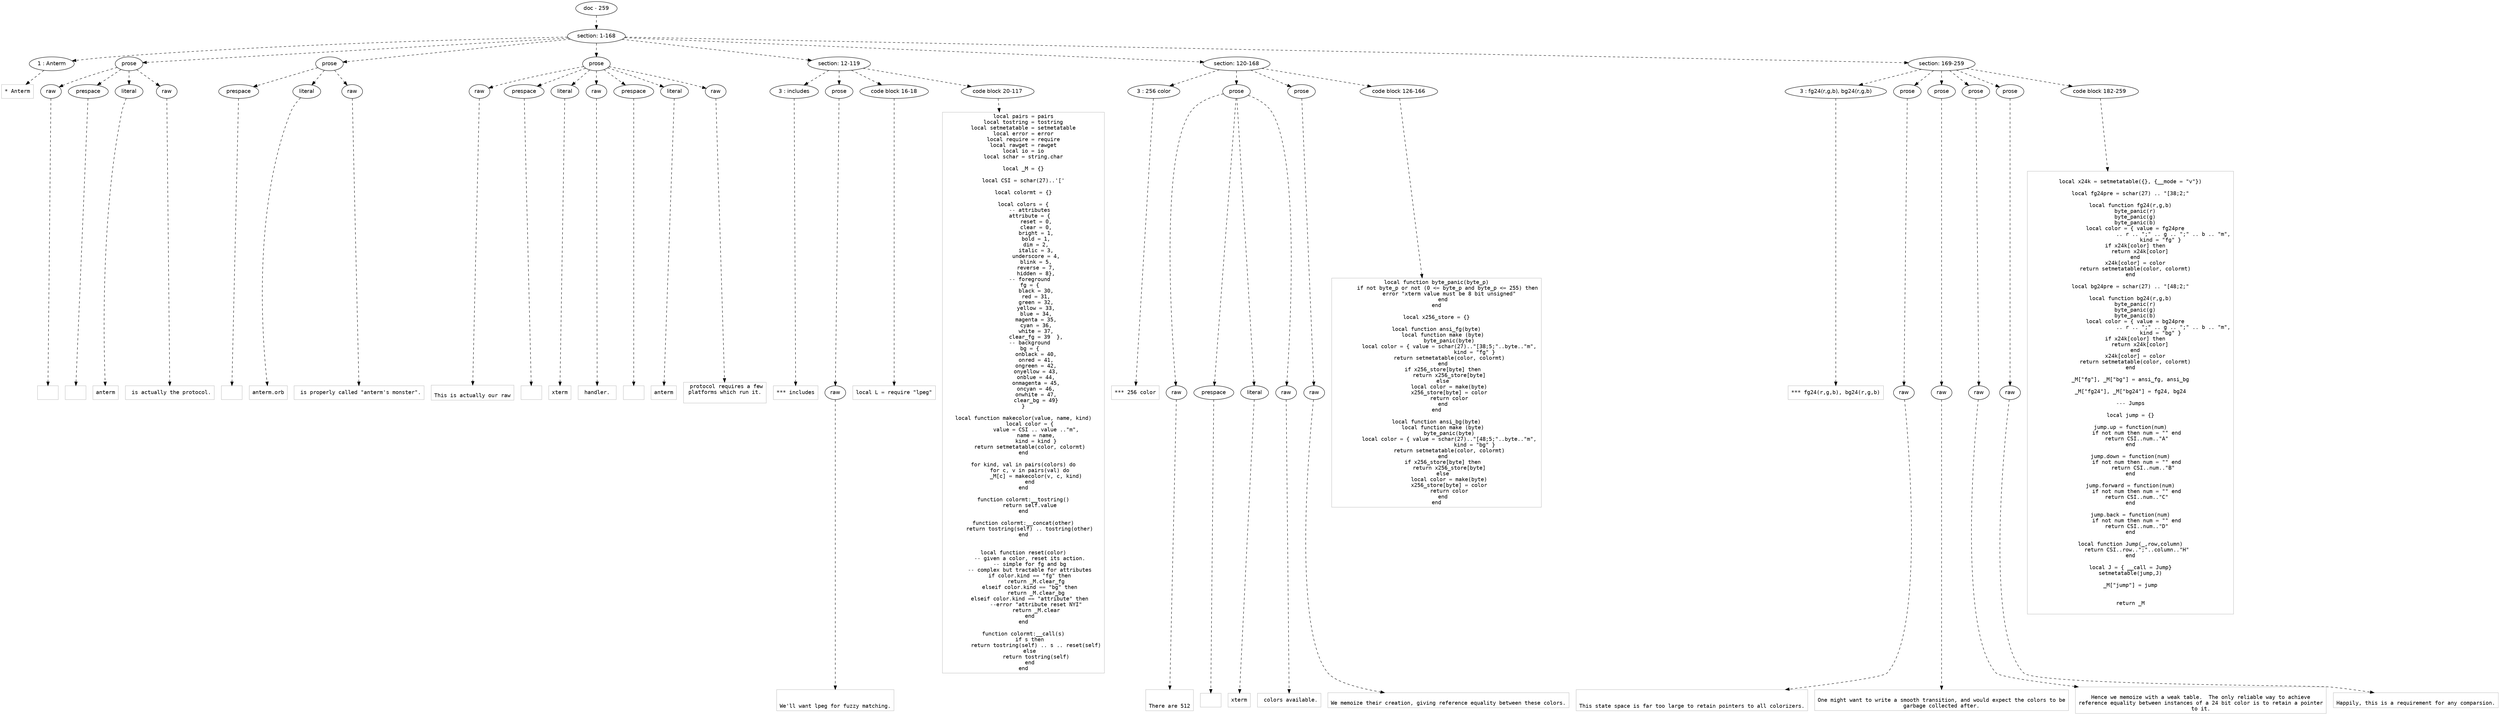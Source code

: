 digraph lpegNode {

node [fontname=Helvetica]
edge [style=dashed]

doc_0 [label="doc - 259"]


doc_0 -> { section_1}
{rank=same; section_1}

section_1 [label="section: 1-168"]


// END RANK doc_0

section_1 -> { header_2 prose_3 prose_4 prose_5 section_6 section_7 section_8}
{rank=same; header_2 prose_3 prose_4 prose_5 section_6 section_7 section_8}

header_2 [label="1 : Anterm"]

prose_3 [label="prose"]

prose_4 [label="prose"]

prose_5 [label="prose"]

section_6 [label="section: 12-119"]

section_7 [label="section: 120-168"]

section_8 [label="section: 169-259"]


// END RANK section_1

header_2 -> leaf_9
leaf_9  [color=Gray,shape=rectangle,fontname=Inconsolata,label="* Anterm"]
// END RANK header_2

prose_3 -> { raw_10 prespace_11 literal_12 raw_13}
{rank=same; raw_10 prespace_11 literal_12 raw_13}

raw_10 [label="raw"]

prespace_11 [label="prespace"]

literal_12 [label="literal"]

raw_13 [label="raw"]


// END RANK prose_3

raw_10 -> leaf_14
leaf_14  [color=Gray,shape=rectangle,fontname=Inconsolata,label="
"]
// END RANK raw_10

prespace_11 -> leaf_15
leaf_15  [color=Gray,shape=rectangle,fontname=Inconsolata,label=""]
// END RANK prespace_11

literal_12 -> leaf_16
leaf_16  [color=Gray,shape=rectangle,fontname=Inconsolata,label="anterm"]
// END RANK literal_12

raw_13 -> leaf_17
leaf_17  [color=Gray,shape=rectangle,fontname=Inconsolata,label=" is actually the protocol.
"]
// END RANK raw_13

prose_4 -> { prespace_18 literal_19 raw_20}
{rank=same; prespace_18 literal_19 raw_20}

prespace_18 [label="prespace"]

literal_19 [label="literal"]

raw_20 [label="raw"]


// END RANK prose_4

prespace_18 -> leaf_21
leaf_21  [color=Gray,shape=rectangle,fontname=Inconsolata,label=""]
// END RANK prespace_18

literal_19 -> leaf_22
leaf_22  [color=Gray,shape=rectangle,fontname=Inconsolata,label="anterm.orb"]
// END RANK literal_19

raw_20 -> leaf_23
leaf_23  [color=Gray,shape=rectangle,fontname=Inconsolata,label=" is properly called \"anterm's monster\".
"]
// END RANK raw_20

prose_5 -> { raw_24 prespace_25 literal_26 raw_27 prespace_28 literal_29 raw_30}
{rank=same; raw_24 prespace_25 literal_26 raw_27 prespace_28 literal_29 raw_30}

raw_24 [label="raw"]

prespace_25 [label="prespace"]

literal_26 [label="literal"]

raw_27 [label="raw"]

prespace_28 [label="prespace"]

literal_29 [label="literal"]

raw_30 [label="raw"]


// END RANK prose_5

raw_24 -> leaf_31
leaf_31  [color=Gray,shape=rectangle,fontname=Inconsolata,label="
This is actually our raw"]
// END RANK raw_24

prespace_25 -> leaf_32
leaf_32  [color=Gray,shape=rectangle,fontname=Inconsolata,label=" "]
// END RANK prespace_25

literal_26 -> leaf_33
leaf_33  [color=Gray,shape=rectangle,fontname=Inconsolata,label="xterm"]
// END RANK literal_26

raw_27 -> leaf_34
leaf_34  [color=Gray,shape=rectangle,fontname=Inconsolata,label=" handler. "]
// END RANK raw_27

prespace_28 -> leaf_35
leaf_35  [color=Gray,shape=rectangle,fontname=Inconsolata,label=" "]
// END RANK prespace_28

literal_29 -> leaf_36
leaf_36  [color=Gray,shape=rectangle,fontname=Inconsolata,label="anterm"]
// END RANK literal_29

raw_30 -> leaf_37
leaf_37  [color=Gray,shape=rectangle,fontname=Inconsolata,label=" protocol requires a few
platforms which run it.

"]
// END RANK raw_30

section_6 -> { header_38 prose_39 codeblock_40 codeblock_41}
{rank=same; header_38 prose_39 codeblock_40 codeblock_41}

header_38 [label="3 : includes"]

prose_39 [label="prose"]

codeblock_40 [label="code block 16-18"]

codeblock_41 [label="code block 20-117"]


// END RANK section_6

header_38 -> leaf_42
leaf_42  [color=Gray,shape=rectangle,fontname=Inconsolata,label="*** includes"]
// END RANK header_38

prose_39 -> { raw_43}
{rank=same; raw_43}

raw_43 [label="raw"]


// END RANK prose_39

raw_43 -> leaf_44
leaf_44  [color=Gray,shape=rectangle,fontname=Inconsolata,label="

We'll want lpeg for fuzzy matching.
"]
// END RANK raw_43

codeblock_40 -> leaf_45
leaf_45  [color=Gray,shape=rectangle,fontname=Inconsolata,label="local L = require \"lpeg\""]
// END RANK codeblock_40

codeblock_41 -> leaf_46
leaf_46  [color=Gray,shape=rectangle,fontname=Inconsolata,label="local pairs = pairs
local tostring = tostring
local setmetatable = setmetatable
local error = error
local require = require
local rawget = rawget
local io = io
local schar = string.char

local _M = {}

local CSI = schar(27)..'['

local colormt = {}

local colors = {
    -- attributes
    attribute = {
        reset = 0,
        clear = 0,
        bright = 1,
        bold = 1,
        dim = 2,
        italic = 3,
        underscore = 4,
        blink = 5,
        reverse = 7,
        hidden = 8},
    -- foreground
    fg = {
        black = 30,
        red = 31,
        green = 32,
        yellow = 33,
        blue = 34,
        magenta = 35,
        cyan = 36,
        white = 37,
        clear_fg = 39  },
    -- background
    bg = {
        onblack = 40,
        onred = 41,
        ongreen = 42,
        onyellow = 43,
        onblue = 44,
        onmagenta = 45,
        oncyan = 46,
        onwhite = 47,
        clear_bg = 49}
}

local function makecolor(value, name, kind)
    local color = {
        value = CSI .. value ..\"m\",
        name = name,
        kind = kind }
    return setmetatable(color, colormt)
end

for kind, val in pairs(colors) do
    for c, v in pairs(val) do
        _M[c] = makecolor(v, c, kind)
    end
end

function colormt:__tostring()
    return self.value
end

function colormt:__concat(other)
    return tostring(self) .. tostring(other)
end


local function reset(color)
    -- given a color, reset its action.
    -- simple for fg and bg
    -- complex but tractable for attributes
    if color.kind == \"fg\" then
        return _M.clear_fg
    elseif color.kind == \"bg\" then
        return _M.clear_bg
    elseif color.kind == \"attribute\" then
        --error \"attribute reset NYI\"
        return _M.clear
    end
end

function colormt:__call(s)
    if s then
        return tostring(self) .. s .. reset(self)
    else
        return tostring(self)
    end
end"]
// END RANK codeblock_41

section_7 -> { header_47 prose_48 prose_49 codeblock_50}
{rank=same; header_47 prose_48 prose_49 codeblock_50}

header_47 [label="3 : 256 color"]

prose_48 [label="prose"]

prose_49 [label="prose"]

codeblock_50 [label="code block 126-166"]


// END RANK section_7

header_47 -> leaf_51
leaf_51  [color=Gray,shape=rectangle,fontname=Inconsolata,label="*** 256 color"]
// END RANK header_47

prose_48 -> { raw_52 prespace_53 literal_54 raw_55}
{rank=same; raw_52 prespace_53 literal_54 raw_55}

raw_52 [label="raw"]

prespace_53 [label="prespace"]

literal_54 [label="literal"]

raw_55 [label="raw"]


// END RANK prose_48

raw_52 -> leaf_56
leaf_56  [color=Gray,shape=rectangle,fontname=Inconsolata,label="

There are 512"]
// END RANK raw_52

prespace_53 -> leaf_57
leaf_57  [color=Gray,shape=rectangle,fontname=Inconsolata,label=" "]
// END RANK prespace_53

literal_54 -> leaf_58
leaf_58  [color=Gray,shape=rectangle,fontname=Inconsolata,label="xterm"]
// END RANK literal_54

raw_55 -> leaf_59
leaf_59  [color=Gray,shape=rectangle,fontname=Inconsolata,label=" colors available.
"]
// END RANK raw_55

prose_49 -> { raw_60}
{rank=same; raw_60}

raw_60 [label="raw"]


// END RANK prose_49

raw_60 -> leaf_61
leaf_61  [color=Gray,shape=rectangle,fontname=Inconsolata,label="
We memoize their creation, giving reference equality between these colors.
"]
// END RANK raw_60

codeblock_50 -> leaf_62
leaf_62  [color=Gray,shape=rectangle,fontname=Inconsolata,label="local function byte_panic(byte_p)
       if not byte_p or not (0 <= byte_p and byte_p <= 255) then
        error \"xterm value must be 8 bit unsigned\"
    end
end

local x256_store = {}

local function ansi_fg(byte)
    local function make (byte)
        byte_panic(byte)
        local color = { value = schar(27)..\"[38;5;\"..byte..\"m\",
                        kind = \"fg\" }
        return setmetatable(color, colormt)
    end
    if x256_store[byte] then
        return x256_store[byte]
    else
        local color = make(byte)
        x256_store[byte] = color
        return color
    end
end

local function ansi_bg(byte)
    local function make (byte)
        byte_panic(byte)
        local color = { value = schar(27)..\"[48;5;\"..byte..\"m\",
                        kind = \"bg\" }
        return setmetatable(color, colormt)
    end
    if x256_store[byte] then
        return x256_store[byte]
    else
        local color = make(byte)
        x256_store[byte] = color
        return color
    end
end"]
// END RANK codeblock_50

section_8 -> { header_63 prose_64 prose_65 prose_66 prose_67 codeblock_68}
{rank=same; header_63 prose_64 prose_65 prose_66 prose_67 codeblock_68}

header_63 [label="3 : fg24(r,g,b), bg24(r,g,b)"]

prose_64 [label="prose"]

prose_65 [label="prose"]

prose_66 [label="prose"]

prose_67 [label="prose"]

codeblock_68 [label="code block 182-259"]


// END RANK section_8

header_63 -> leaf_69
leaf_69  [color=Gray,shape=rectangle,fontname=Inconsolata,label="*** fg24(r,g,b), bg24(r,g,b)"]
// END RANK header_63

prose_64 -> { raw_70}
{rank=same; raw_70}

raw_70 [label="raw"]


// END RANK prose_64

raw_70 -> leaf_71
leaf_71  [color=Gray,shape=rectangle,fontname=Inconsolata,label="

This state space is far too large to retain pointers to all colorizers.
"]
// END RANK raw_70

prose_65 -> { raw_72}
{rank=same; raw_72}

raw_72 [label="raw"]


// END RANK prose_65

raw_72 -> leaf_73
leaf_73  [color=Gray,shape=rectangle,fontname=Inconsolata,label="
One might want to write a smooth transition, and would expect the colors to be
garbage collected after.
"]
// END RANK raw_72

prose_66 -> { raw_74}
{rank=same; raw_74}

raw_74 [label="raw"]


// END RANK prose_66

raw_74 -> leaf_75
leaf_75  [color=Gray,shape=rectangle,fontname=Inconsolata,label="
Hence we memoize with a weak table.  The only reliable way to achieve
reference equality between instances of a 24 bit color is to retain a pointer
to it.
"]
// END RANK raw_74

prose_67 -> { raw_76}
{rank=same; raw_76}

raw_76 [label="raw"]


// END RANK prose_67

raw_76 -> leaf_77
leaf_77  [color=Gray,shape=rectangle,fontname=Inconsolata,label="
Happily, this is a requirement for any comparsion.
"]
// END RANK raw_76

codeblock_68 -> leaf_78
leaf_78  [color=Gray,shape=rectangle,fontname=Inconsolata,label="
local x24k = setmetatable({}, {__mode = \"v\"})

local fg24pre = schar(27) .. \"[38;2;\"

local function fg24(r,g,b)
   byte_panic(r)
   byte_panic(g)
   byte_panic(b)
   local color = { value = fg24pre
                           .. r .. \";\" .. g .. \";\" .. b .. \"m\",
                   kind = \"fg\" }
   if x24k[color] then
      return x24k[color]
   end
   x24k[color] = color
   return setmetatable(color, colormt)
end

local bg24pre = schar(27) .. \"[48;2;\"

local function bg24(r,g,b)
   byte_panic(r)
   byte_panic(g)
   byte_panic(b)
   local color = { value = bg24pre
                           .. r .. \";\" .. g .. \";\" .. b .. \"m\",
                   kind = \"bg\" }
   if x24k[color] then
      return x24k[color]
   end
   x24k[color] = color
   return setmetatable(color, colormt)
end

_M[\"fg\"], _M[\"bg\"] = ansi_fg, ansi_bg

_M[\"fg24\"], _M[\"bg24\"] = fg24, bg24

--- Jumps

local jump = {}

jump.up = function(num)
    if not num then num = \"\" end
    return CSI..num..\"A\"
end

jump.down = function(num)
    if not num then num = \"\" end
        return CSI..num..\"B\"
end

jump.forward = function(num)
    if not num then num = \"\" end
    return CSI..num..\"C\"
end

jump.back = function(num)
    if not num then num = \"\" end
    return CSI..num..\"D\"
end

local function Jump(_,row,column)
    return CSI..row..\";\"..column..\"H\"
end

local J = { __call = Jump}
setmetatable(jump,J)

_M[\"jump\"] = jump


return _M

"]
// END RANK codeblock_68


}
